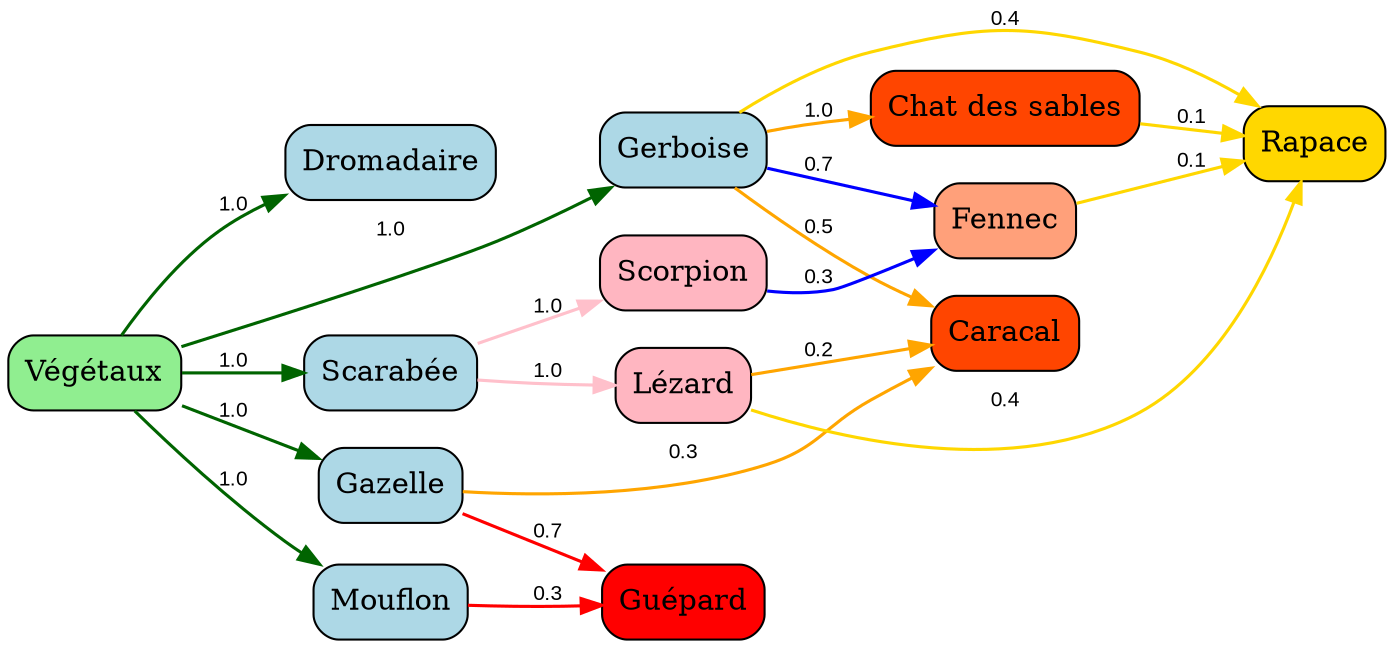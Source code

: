 digraph mongraphe {
    rankdir=LR;
    node [shape=ellipse, style=filled, fillcolor=lightyellow];
    edge [fontname="Arial", fontsize=10, color=gray, penwidth=1.5];

    vegetaux [shape=box, fillcolor=lightgreen, style="rounded,filled", label="Végétaux"];
    dromadaire [shape=box, style="rounded,filled", fillcolor=lightblue, label="Dromadaire"];
    gerboise [shape=box, style="rounded,filled", fillcolor=lightblue, label="Gerboise"];
    scarabee [shape=box, style="rounded,filled", fillcolor=lightblue, label="Scarabée"];
    mouflon [shape=box, style="rounded,filled", fillcolor=lightblue, label="Mouflon"];
    gazelle [shape=box, style="rounded,filled", fillcolor=lightblue, label="Gazelle"];
    fennec [shape=box, style="rounded,filled", fillcolor=lightsalmon, label="Fennec"];
    rapace [shape=box, style="rounded,filled", fillcolor=gold, label="Rapace"];
    chatdessables [shape=box, style="rounded,filled", fillcolor=orangered, label="Chat des sables"];
    caracal [shape=box, style="rounded,filled", fillcolor=orangered, label="Caracal"];
    scorpion [shape=box, style="rounded,filled", fillcolor=lightpink, label="Scorpion"];
    lezard [shape=box, style="rounded,filled", fillcolor=lightpink, label="Lézard"];
    guepard [shape=box, style="rounded,filled", fillcolor=red, label="Guépard"];

    vegetaux -> dromadaire [label="1.0", color=darkgreen];
    vegetaux -> gerboise [label="1.0", color=darkgreen];
    vegetaux -> scarabee [label="1.0", color=darkgreen];
    vegetaux -> mouflon [label="1.0", color=darkgreen];
    vegetaux -> gazelle [label="1.0", color=darkgreen];
    gerboise -> fennec [label="0.7", color=blue];
    gerboise -> rapace [label="0.4", color=gold];
    gerboise -> chatdessables [label="1.0", color=orange];
    gerboise -> caracal [label="0.5", color=orange];
    scarabee -> scorpion [label="1.0", color=pink];
    scarabee -> lezard [label="1.0", color=pink];
    scorpion -> fennec [label="0.3", color=blue];
    chatdessables -> rapace [label="0.1", color=gold];
    lezard -> rapace [label="0.4", color=gold];
    lezard -> caracal [label="0.2", color=orange];
    fennec -> rapace [label="0.1", color=gold];
    mouflon -> guepard [label="0.3", color=red];
    gazelle -> guepard [label="0.7", color=red];
    gazelle -> caracal [label="0.3", color=orange];
}
